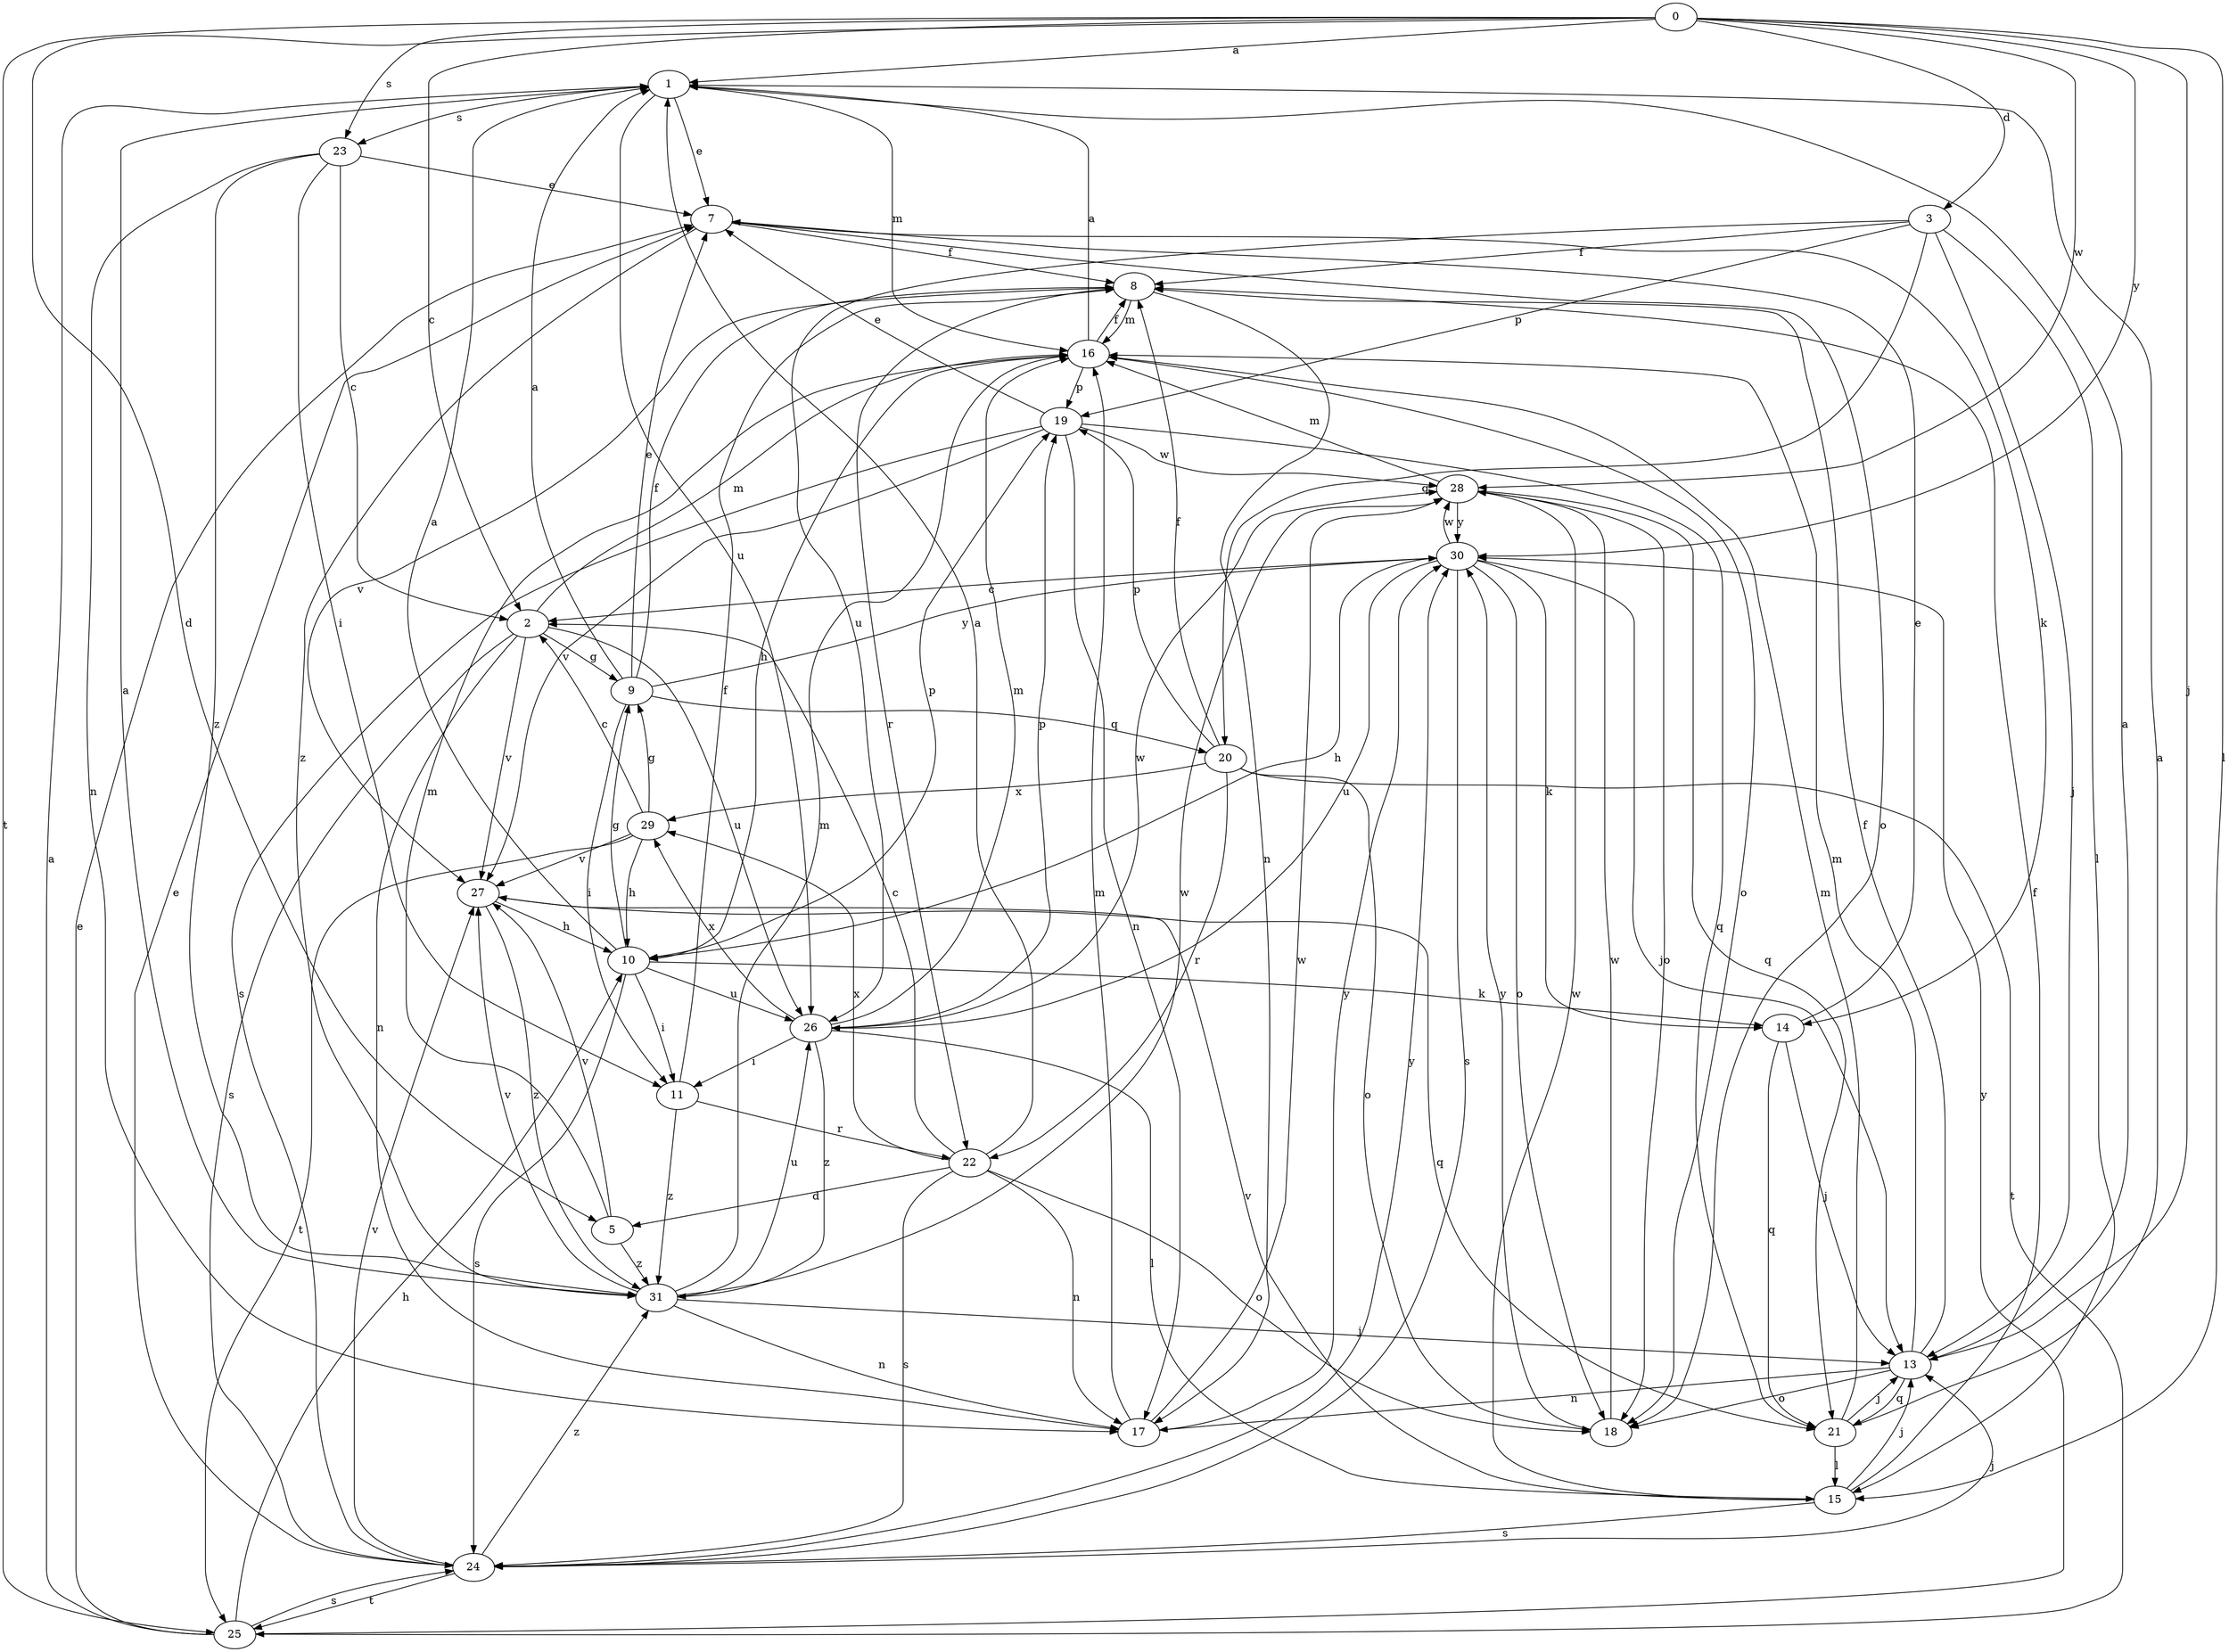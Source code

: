 strict digraph  {
0;
1;
2;
3;
5;
7;
8;
9;
10;
11;
13;
14;
15;
16;
17;
18;
19;
20;
21;
22;
23;
24;
25;
26;
27;
28;
29;
30;
31;
0 -> 1  [label=a];
0 -> 2  [label=c];
0 -> 3  [label=d];
0 -> 5  [label=d];
0 -> 13  [label=j];
0 -> 15  [label=l];
0 -> 23  [label=s];
0 -> 25  [label=t];
0 -> 28  [label=w];
0 -> 30  [label=y];
1 -> 7  [label=e];
1 -> 16  [label=m];
1 -> 23  [label=s];
1 -> 26  [label=u];
2 -> 9  [label=g];
2 -> 16  [label=m];
2 -> 17  [label=n];
2 -> 24  [label=s];
2 -> 26  [label=u];
2 -> 27  [label=v];
3 -> 8  [label=f];
3 -> 13  [label=j];
3 -> 15  [label=l];
3 -> 19  [label=p];
3 -> 20  [label=q];
3 -> 26  [label=u];
5 -> 16  [label=m];
5 -> 27  [label=v];
5 -> 31  [label=z];
7 -> 8  [label=f];
7 -> 14  [label=k];
7 -> 18  [label=o];
7 -> 31  [label=z];
8 -> 16  [label=m];
8 -> 17  [label=n];
8 -> 22  [label=r];
8 -> 27  [label=v];
9 -> 1  [label=a];
9 -> 7  [label=e];
9 -> 8  [label=f];
9 -> 11  [label=i];
9 -> 20  [label=q];
9 -> 30  [label=y];
10 -> 1  [label=a];
10 -> 9  [label=g];
10 -> 11  [label=i];
10 -> 14  [label=k];
10 -> 19  [label=p];
10 -> 24  [label=s];
10 -> 26  [label=u];
11 -> 8  [label=f];
11 -> 22  [label=r];
11 -> 31  [label=z];
13 -> 1  [label=a];
13 -> 8  [label=f];
13 -> 16  [label=m];
13 -> 17  [label=n];
13 -> 18  [label=o];
13 -> 21  [label=q];
14 -> 7  [label=e];
14 -> 13  [label=j];
14 -> 21  [label=q];
15 -> 8  [label=f];
15 -> 13  [label=j];
15 -> 24  [label=s];
15 -> 27  [label=v];
15 -> 28  [label=w];
16 -> 1  [label=a];
16 -> 8  [label=f];
16 -> 10  [label=h];
16 -> 18  [label=o];
16 -> 19  [label=p];
17 -> 16  [label=m];
17 -> 28  [label=w];
17 -> 30  [label=y];
18 -> 28  [label=w];
18 -> 30  [label=y];
19 -> 7  [label=e];
19 -> 17  [label=n];
19 -> 21  [label=q];
19 -> 24  [label=s];
19 -> 27  [label=v];
19 -> 28  [label=w];
20 -> 8  [label=f];
20 -> 18  [label=o];
20 -> 19  [label=p];
20 -> 22  [label=r];
20 -> 25  [label=t];
20 -> 29  [label=x];
21 -> 1  [label=a];
21 -> 13  [label=j];
21 -> 15  [label=l];
21 -> 16  [label=m];
22 -> 1  [label=a];
22 -> 2  [label=c];
22 -> 5  [label=d];
22 -> 17  [label=n];
22 -> 18  [label=o];
22 -> 24  [label=s];
22 -> 29  [label=x];
23 -> 2  [label=c];
23 -> 7  [label=e];
23 -> 11  [label=i];
23 -> 17  [label=n];
23 -> 31  [label=z];
24 -> 7  [label=e];
24 -> 13  [label=j];
24 -> 25  [label=t];
24 -> 27  [label=v];
24 -> 30  [label=y];
24 -> 31  [label=z];
25 -> 1  [label=a];
25 -> 7  [label=e];
25 -> 10  [label=h];
25 -> 24  [label=s];
25 -> 30  [label=y];
26 -> 11  [label=i];
26 -> 15  [label=l];
26 -> 16  [label=m];
26 -> 19  [label=p];
26 -> 28  [label=w];
26 -> 29  [label=x];
26 -> 31  [label=z];
27 -> 10  [label=h];
27 -> 21  [label=q];
27 -> 31  [label=z];
28 -> 16  [label=m];
28 -> 18  [label=o];
28 -> 21  [label=q];
28 -> 30  [label=y];
29 -> 2  [label=c];
29 -> 9  [label=g];
29 -> 10  [label=h];
29 -> 25  [label=t];
29 -> 27  [label=v];
30 -> 2  [label=c];
30 -> 10  [label=h];
30 -> 13  [label=j];
30 -> 14  [label=k];
30 -> 18  [label=o];
30 -> 24  [label=s];
30 -> 26  [label=u];
30 -> 28  [label=w];
31 -> 1  [label=a];
31 -> 13  [label=j];
31 -> 16  [label=m];
31 -> 17  [label=n];
31 -> 26  [label=u];
31 -> 27  [label=v];
31 -> 28  [label=w];
}
